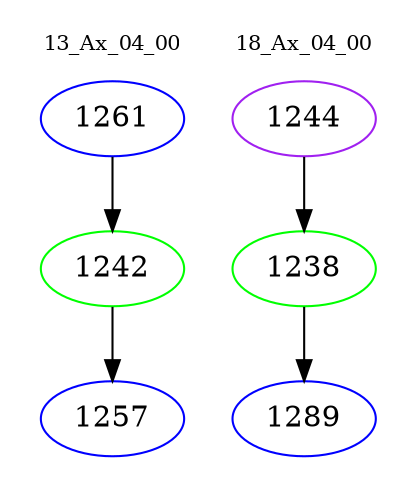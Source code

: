 digraph{
subgraph cluster_0 {
color = white
label = "13_Ax_04_00";
fontsize=10;
T0_1261 [label="1261", color="blue"]
T0_1261 -> T0_1242 [color="black"]
T0_1242 [label="1242", color="green"]
T0_1242 -> T0_1257 [color="black"]
T0_1257 [label="1257", color="blue"]
}
subgraph cluster_1 {
color = white
label = "18_Ax_04_00";
fontsize=10;
T1_1244 [label="1244", color="purple"]
T1_1244 -> T1_1238 [color="black"]
T1_1238 [label="1238", color="green"]
T1_1238 -> T1_1289 [color="black"]
T1_1289 [label="1289", color="blue"]
}
}
